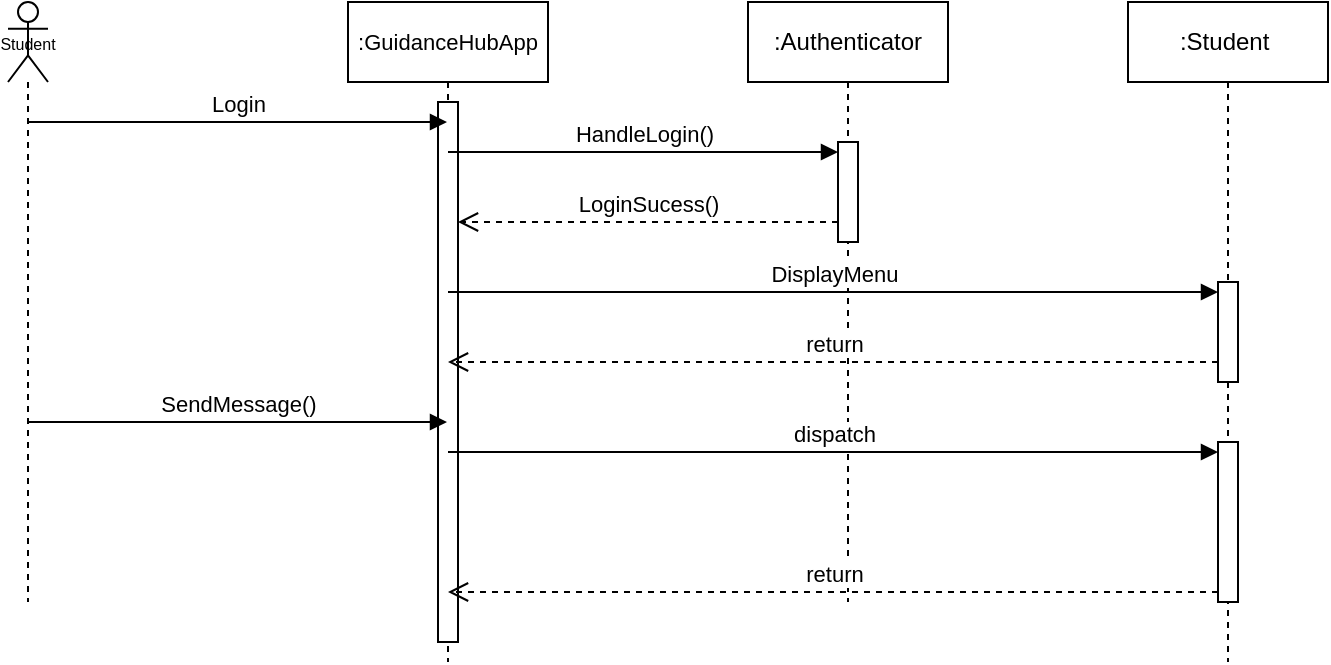 <mxfile version="24.8.6">
  <diagram name="Page-1" id="mjYsmp0MJH42ShdmBNGu">
    <mxGraphModel dx="1194" dy="535" grid="1" gridSize="10" guides="1" tooltips="1" connect="1" arrows="1" fold="1" page="1" pageScale="1" pageWidth="850" pageHeight="1100" math="0" shadow="0">
      <root>
        <mxCell id="0" />
        <mxCell id="1" parent="0" />
        <mxCell id="0ECU7l1hAycFRVOm7Qvq-11" value="&lt;font style=&quot;font-size: 11px;&quot;&gt;:GuidanceHubApp&lt;/font&gt;" style="shape=umlLifeline;perimeter=lifelinePerimeter;whiteSpace=wrap;html=1;container=1;dropTarget=0;collapsible=0;recursiveResize=0;outlineConnect=0;portConstraint=eastwest;newEdgeStyle={&quot;curved&quot;:0,&quot;rounded&quot;:0};" vertex="1" parent="1">
          <mxGeometry x="240" y="40" width="100" height="330" as="geometry" />
        </mxCell>
        <mxCell id="0ECU7l1hAycFRVOm7Qvq-22" value="" style="html=1;points=[[0,0,0,0,5],[0,1,0,0,-5],[1,0,0,0,5],[1,1,0,0,-5]];perimeter=orthogonalPerimeter;outlineConnect=0;targetShapes=umlLifeline;portConstraint=eastwest;newEdgeStyle={&quot;curved&quot;:0,&quot;rounded&quot;:0};" vertex="1" parent="0ECU7l1hAycFRVOm7Qvq-11">
          <mxGeometry x="45" y="50" width="10" height="270" as="geometry" />
        </mxCell>
        <mxCell id="0ECU7l1hAycFRVOm7Qvq-12" value=":Authenticator" style="shape=umlLifeline;perimeter=lifelinePerimeter;whiteSpace=wrap;html=1;container=1;dropTarget=0;collapsible=0;recursiveResize=0;outlineConnect=0;portConstraint=eastwest;newEdgeStyle={&quot;curved&quot;:0,&quot;rounded&quot;:0};" vertex="1" parent="1">
          <mxGeometry x="440" y="40" width="100" height="300" as="geometry" />
        </mxCell>
        <mxCell id="0ECU7l1hAycFRVOm7Qvq-26" value="" style="html=1;points=[[0,0,0,0,5],[0,1,0,0,-5],[1,0,0,0,5],[1,1,0,0,-5]];perimeter=orthogonalPerimeter;outlineConnect=0;targetShapes=umlLifeline;portConstraint=eastwest;newEdgeStyle={&quot;curved&quot;:0,&quot;rounded&quot;:0};" vertex="1" parent="0ECU7l1hAycFRVOm7Qvq-12">
          <mxGeometry x="45" y="70" width="10" height="50" as="geometry" />
        </mxCell>
        <mxCell id="0ECU7l1hAycFRVOm7Qvq-13" value=":Student&amp;nbsp;" style="shape=umlLifeline;perimeter=lifelinePerimeter;whiteSpace=wrap;html=1;container=1;dropTarget=0;collapsible=0;recursiveResize=0;outlineConnect=0;portConstraint=eastwest;newEdgeStyle={&quot;curved&quot;:0,&quot;rounded&quot;:0};" vertex="1" parent="1">
          <mxGeometry x="630" y="40" width="100" height="330" as="geometry" />
        </mxCell>
        <mxCell id="0ECU7l1hAycFRVOm7Qvq-36" value="" style="html=1;points=[[0,0,0,0,5],[0,1,0,0,-5],[1,0,0,0,5],[1,1,0,0,-5]];perimeter=orthogonalPerimeter;outlineConnect=0;targetShapes=umlLifeline;portConstraint=eastwest;newEdgeStyle={&quot;curved&quot;:0,&quot;rounded&quot;:0};" vertex="1" parent="0ECU7l1hAycFRVOm7Qvq-13">
          <mxGeometry x="45" y="140" width="10" height="50" as="geometry" />
        </mxCell>
        <mxCell id="0ECU7l1hAycFRVOm7Qvq-42" value="" style="html=1;points=[[0,0,0,0,5],[0,1,0,0,-5],[1,0,0,0,5],[1,1,0,0,-5]];perimeter=orthogonalPerimeter;outlineConnect=0;targetShapes=umlLifeline;portConstraint=eastwest;newEdgeStyle={&quot;curved&quot;:0,&quot;rounded&quot;:0};" vertex="1" parent="0ECU7l1hAycFRVOm7Qvq-13">
          <mxGeometry x="45" y="220" width="10" height="80" as="geometry" />
        </mxCell>
        <mxCell id="0ECU7l1hAycFRVOm7Qvq-14" value="&lt;font style=&quot;font-size: 8px;&quot;&gt;Student&lt;/font&gt;" style="shape=umlLifeline;perimeter=lifelinePerimeter;whiteSpace=wrap;html=1;container=1;dropTarget=0;collapsible=0;recursiveResize=0;outlineConnect=0;portConstraint=eastwest;newEdgeStyle={&quot;curved&quot;:0,&quot;rounded&quot;:0};participant=umlActor;" vertex="1" parent="1">
          <mxGeometry x="70" y="40" width="20" height="300" as="geometry" />
        </mxCell>
        <mxCell id="0ECU7l1hAycFRVOm7Qvq-27" value="HandleLogin()" style="html=1;verticalAlign=bottom;endArrow=block;curved=0;rounded=0;entryX=0;entryY=0;entryDx=0;entryDy=5;" edge="1" target="0ECU7l1hAycFRVOm7Qvq-26" parent="1" source="0ECU7l1hAycFRVOm7Qvq-11">
          <mxGeometry relative="1" as="geometry">
            <mxPoint x="320" y="125" as="sourcePoint" />
          </mxGeometry>
        </mxCell>
        <mxCell id="0ECU7l1hAycFRVOm7Qvq-28" value="LoginSucess()" style="html=1;verticalAlign=bottom;endArrow=open;dashed=1;endSize=8;curved=0;rounded=0;exitX=0;exitY=1;exitDx=0;exitDy=-5;" edge="1" parent="1">
          <mxGeometry relative="1" as="geometry">
            <mxPoint x="295" y="150" as="targetPoint" />
            <mxPoint x="485" y="150" as="sourcePoint" />
          </mxGeometry>
        </mxCell>
        <mxCell id="0ECU7l1hAycFRVOm7Qvq-37" value="DisplayMenu" style="html=1;verticalAlign=bottom;endArrow=block;curved=0;rounded=0;entryX=0;entryY=0;entryDx=0;entryDy=5;" edge="1" target="0ECU7l1hAycFRVOm7Qvq-36" parent="1" source="0ECU7l1hAycFRVOm7Qvq-11">
          <mxGeometry relative="1" as="geometry">
            <mxPoint x="310" y="205" as="sourcePoint" />
          </mxGeometry>
        </mxCell>
        <mxCell id="0ECU7l1hAycFRVOm7Qvq-38" value="return" style="html=1;verticalAlign=bottom;endArrow=open;dashed=1;endSize=8;curved=0;rounded=0;" edge="1" source="0ECU7l1hAycFRVOm7Qvq-36" parent="1">
          <mxGeometry relative="1" as="geometry">
            <mxPoint x="290" y="220" as="targetPoint" />
            <mxPoint x="360" y="220" as="sourcePoint" />
          </mxGeometry>
        </mxCell>
        <mxCell id="0ECU7l1hAycFRVOm7Qvq-39" value="Login" style="html=1;verticalAlign=bottom;endArrow=block;curved=0;rounded=0;" edge="1" parent="1" target="0ECU7l1hAycFRVOm7Qvq-11">
          <mxGeometry width="80" relative="1" as="geometry">
            <mxPoint x="80" y="100" as="sourcePoint" />
            <mxPoint x="160" y="100" as="targetPoint" />
          </mxGeometry>
        </mxCell>
        <mxCell id="0ECU7l1hAycFRVOm7Qvq-40" value="SendMessage()" style="html=1;verticalAlign=bottom;endArrow=block;curved=0;rounded=0;" edge="1" parent="1" target="0ECU7l1hAycFRVOm7Qvq-11">
          <mxGeometry x="0.002" width="80" relative="1" as="geometry">
            <mxPoint x="80" y="250" as="sourcePoint" />
            <mxPoint x="160" y="250" as="targetPoint" />
            <mxPoint as="offset" />
          </mxGeometry>
        </mxCell>
        <mxCell id="0ECU7l1hAycFRVOm7Qvq-43" value="dispatch" style="html=1;verticalAlign=bottom;endArrow=block;curved=0;rounded=0;entryX=0;entryY=0;entryDx=0;entryDy=5;" edge="1" target="0ECU7l1hAycFRVOm7Qvq-42" parent="1">
          <mxGeometry relative="1" as="geometry">
            <mxPoint x="290" y="265" as="sourcePoint" />
          </mxGeometry>
        </mxCell>
        <mxCell id="0ECU7l1hAycFRVOm7Qvq-44" value="return" style="html=1;verticalAlign=bottom;endArrow=open;dashed=1;endSize=8;curved=0;rounded=0;exitX=0;exitY=1;exitDx=0;exitDy=-5;" edge="1" source="0ECU7l1hAycFRVOm7Qvq-42" parent="1">
          <mxGeometry relative="1" as="geometry">
            <mxPoint x="290" y="335" as="targetPoint" />
          </mxGeometry>
        </mxCell>
      </root>
    </mxGraphModel>
  </diagram>
</mxfile>
